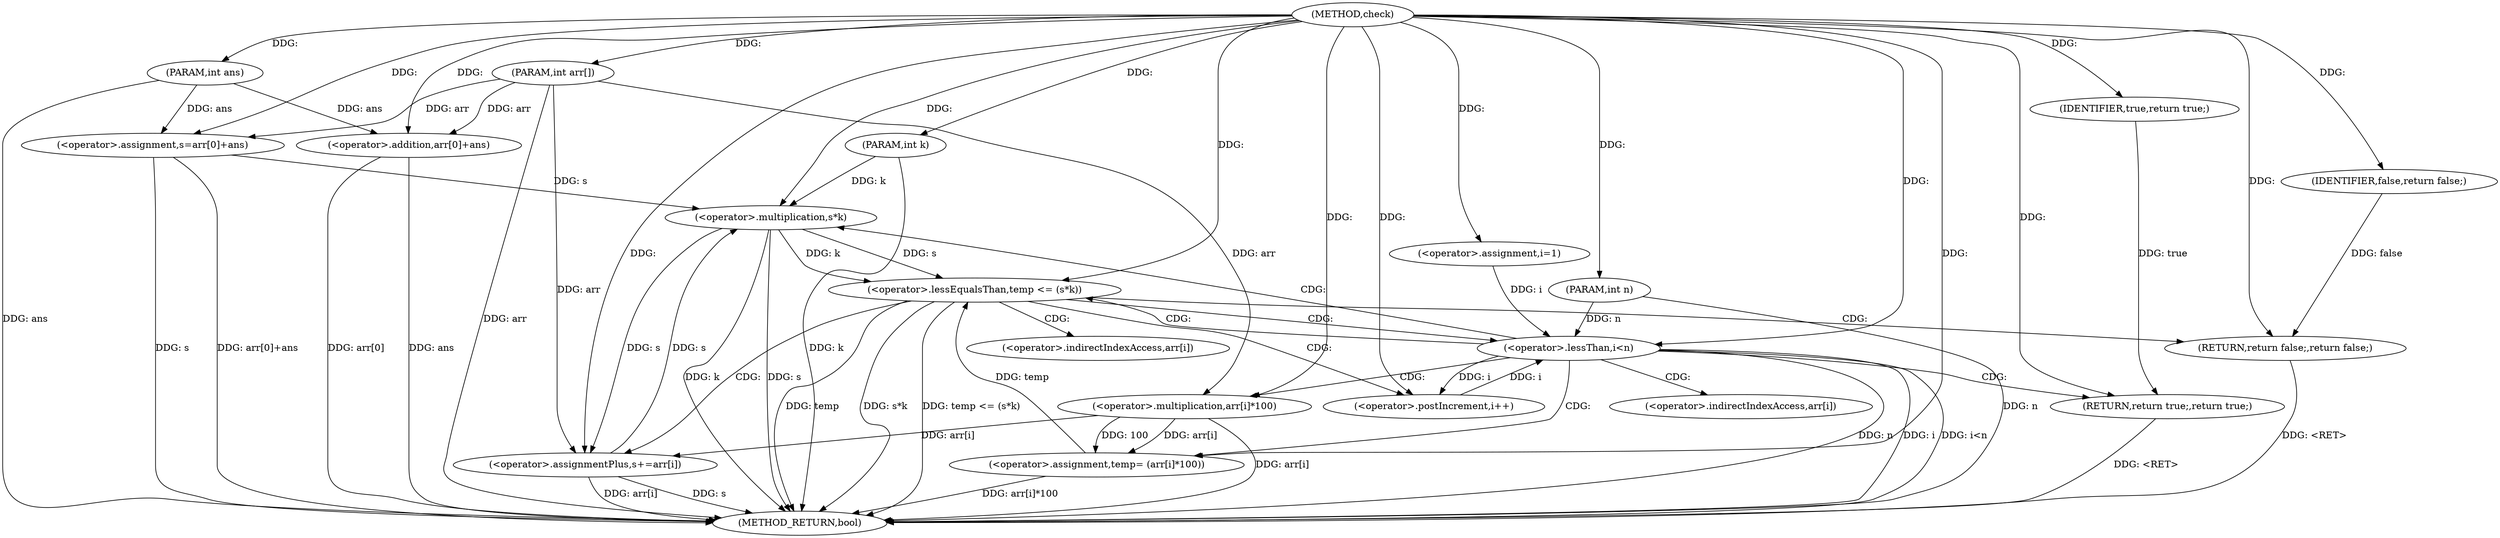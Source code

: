 digraph "check" {  
"1000102" [label = "(METHOD,check)" ]
"1000153" [label = "(METHOD_RETURN,bool)" ]
"1000103" [label = "(PARAM,int arr[])" ]
"1000104" [label = "(PARAM,int n)" ]
"1000105" [label = "(PARAM,int ans)" ]
"1000106" [label = "(PARAM,int k)" ]
"1000109" [label = "(<operator>.assignment,s=arr[0]+ans)" ]
"1000151" [label = "(RETURN,return true;,return true;)" ]
"1000118" [label = "(<operator>.assignment,i=1)" ]
"1000121" [label = "(<operator>.lessThan,i<n)" ]
"1000124" [label = "(<operator>.postIncrement,i++)" ]
"1000152" [label = "(IDENTIFIER,true,return true;)" ]
"1000111" [label = "(<operator>.addition,arr[0]+ans)" ]
"1000128" [label = "(<operator>.assignment,temp= (arr[i]*100))" ]
"1000136" [label = "(<operator>.lessEqualsThan,temp <= (s*k))" ]
"1000130" [label = "(<operator>.multiplication,arr[i]*100)" ]
"1000142" [label = "(<operator>.assignmentPlus,s+=arr[i])" ]
"1000138" [label = "(<operator>.multiplication,s*k)" ]
"1000149" [label = "(RETURN,return false;,return false;)" ]
"1000150" [label = "(IDENTIFIER,false,return false;)" ]
"1000131" [label = "(<operator>.indirectIndexAccess,arr[i])" ]
"1000144" [label = "(<operator>.indirectIndexAccess,arr[i])" ]
  "1000149" -> "1000153"  [ label = "DDG: <RET>"] 
  "1000103" -> "1000153"  [ label = "DDG: arr"] 
  "1000104" -> "1000153"  [ label = "DDG: n"] 
  "1000105" -> "1000153"  [ label = "DDG: ans"] 
  "1000106" -> "1000153"  [ label = "DDG: k"] 
  "1000109" -> "1000153"  [ label = "DDG: s"] 
  "1000111" -> "1000153"  [ label = "DDG: arr[0]"] 
  "1000111" -> "1000153"  [ label = "DDG: ans"] 
  "1000109" -> "1000153"  [ label = "DDG: arr[0]+ans"] 
  "1000121" -> "1000153"  [ label = "DDG: i"] 
  "1000121" -> "1000153"  [ label = "DDG: n"] 
  "1000121" -> "1000153"  [ label = "DDG: i<n"] 
  "1000130" -> "1000153"  [ label = "DDG: arr[i]"] 
  "1000128" -> "1000153"  [ label = "DDG: arr[i]*100"] 
  "1000136" -> "1000153"  [ label = "DDG: temp"] 
  "1000138" -> "1000153"  [ label = "DDG: s"] 
  "1000138" -> "1000153"  [ label = "DDG: k"] 
  "1000136" -> "1000153"  [ label = "DDG: s*k"] 
  "1000136" -> "1000153"  [ label = "DDG: temp <= (s*k)"] 
  "1000142" -> "1000153"  [ label = "DDG: s"] 
  "1000142" -> "1000153"  [ label = "DDG: arr[i]"] 
  "1000151" -> "1000153"  [ label = "DDG: <RET>"] 
  "1000102" -> "1000103"  [ label = "DDG: "] 
  "1000102" -> "1000104"  [ label = "DDG: "] 
  "1000102" -> "1000105"  [ label = "DDG: "] 
  "1000102" -> "1000106"  [ label = "DDG: "] 
  "1000103" -> "1000109"  [ label = "DDG: arr"] 
  "1000105" -> "1000109"  [ label = "DDG: ans"] 
  "1000102" -> "1000109"  [ label = "DDG: "] 
  "1000152" -> "1000151"  [ label = "DDG: true"] 
  "1000102" -> "1000151"  [ label = "DDG: "] 
  "1000102" -> "1000118"  [ label = "DDG: "] 
  "1000102" -> "1000152"  [ label = "DDG: "] 
  "1000103" -> "1000111"  [ label = "DDG: arr"] 
  "1000105" -> "1000111"  [ label = "DDG: ans"] 
  "1000102" -> "1000111"  [ label = "DDG: "] 
  "1000118" -> "1000121"  [ label = "DDG: i"] 
  "1000124" -> "1000121"  [ label = "DDG: i"] 
  "1000102" -> "1000121"  [ label = "DDG: "] 
  "1000104" -> "1000121"  [ label = "DDG: n"] 
  "1000121" -> "1000124"  [ label = "DDG: i"] 
  "1000102" -> "1000124"  [ label = "DDG: "] 
  "1000130" -> "1000128"  [ label = "DDG: arr[i]"] 
  "1000130" -> "1000128"  [ label = "DDG: 100"] 
  "1000102" -> "1000128"  [ label = "DDG: "] 
  "1000103" -> "1000130"  [ label = "DDG: arr"] 
  "1000102" -> "1000130"  [ label = "DDG: "] 
  "1000128" -> "1000136"  [ label = "DDG: temp"] 
  "1000102" -> "1000136"  [ label = "DDG: "] 
  "1000138" -> "1000136"  [ label = "DDG: s"] 
  "1000138" -> "1000136"  [ label = "DDG: k"] 
  "1000130" -> "1000142"  [ label = "DDG: arr[i]"] 
  "1000103" -> "1000142"  [ label = "DDG: arr"] 
  "1000109" -> "1000138"  [ label = "DDG: s"] 
  "1000142" -> "1000138"  [ label = "DDG: s"] 
  "1000102" -> "1000138"  [ label = "DDG: "] 
  "1000106" -> "1000138"  [ label = "DDG: k"] 
  "1000138" -> "1000142"  [ label = "DDG: s"] 
  "1000102" -> "1000142"  [ label = "DDG: "] 
  "1000150" -> "1000149"  [ label = "DDG: false"] 
  "1000102" -> "1000149"  [ label = "DDG: "] 
  "1000102" -> "1000150"  [ label = "DDG: "] 
  "1000121" -> "1000131"  [ label = "CDG: "] 
  "1000121" -> "1000128"  [ label = "CDG: "] 
  "1000121" -> "1000151"  [ label = "CDG: "] 
  "1000121" -> "1000130"  [ label = "CDG: "] 
  "1000121" -> "1000136"  [ label = "CDG: "] 
  "1000121" -> "1000138"  [ label = "CDG: "] 
  "1000136" -> "1000121"  [ label = "CDG: "] 
  "1000136" -> "1000142"  [ label = "CDG: "] 
  "1000136" -> "1000124"  [ label = "CDG: "] 
  "1000136" -> "1000144"  [ label = "CDG: "] 
  "1000136" -> "1000149"  [ label = "CDG: "] 
}
